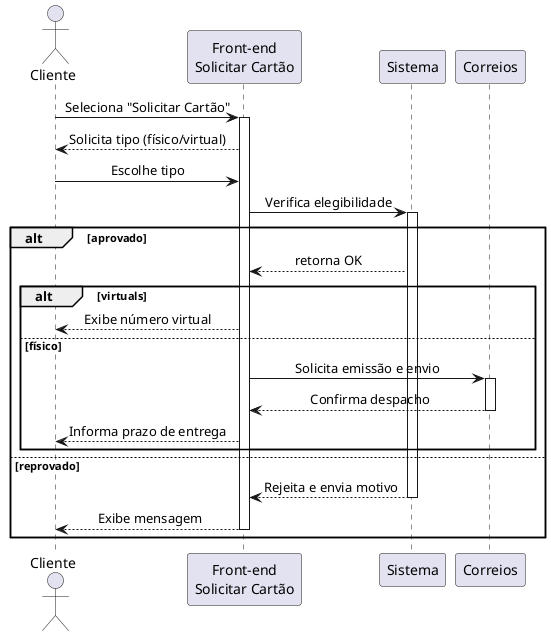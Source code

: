 @startuml Solicitar_Cart
skinparam sequenceMessageAlign center

actor Cliente
participant FE as "Front-end\nSolicitar Cartão"
participant Sistema
participant Correios

Cliente -> FE: Seleciona "Solicitar Cartão"
activate FE

FE --> Cliente: Solicita tipo (físico/virtual)  
Cliente -> FE: Escolhe tipo  
FE -> Sistema: Verifica elegibilidade  
activate Sistema
alt aprovado
    Sistema --> FE: retorna OK
    alt virtuals
        FE --> Cliente: Exibe número virtual
    else físico
        FE -> Correios: Solicita emissão e envio
        activate Correios

        Correios --> FE: Confirma despacho
        deactivate Correios
        FE --> Cliente: Informa prazo de entrega
    end
else reprovado
    Sistema --> FE: Rejeita e envia motivo
    deactivate Sistema
    FE --> Cliente: Exibe mensagem
    deactivate FE
end
@enduml